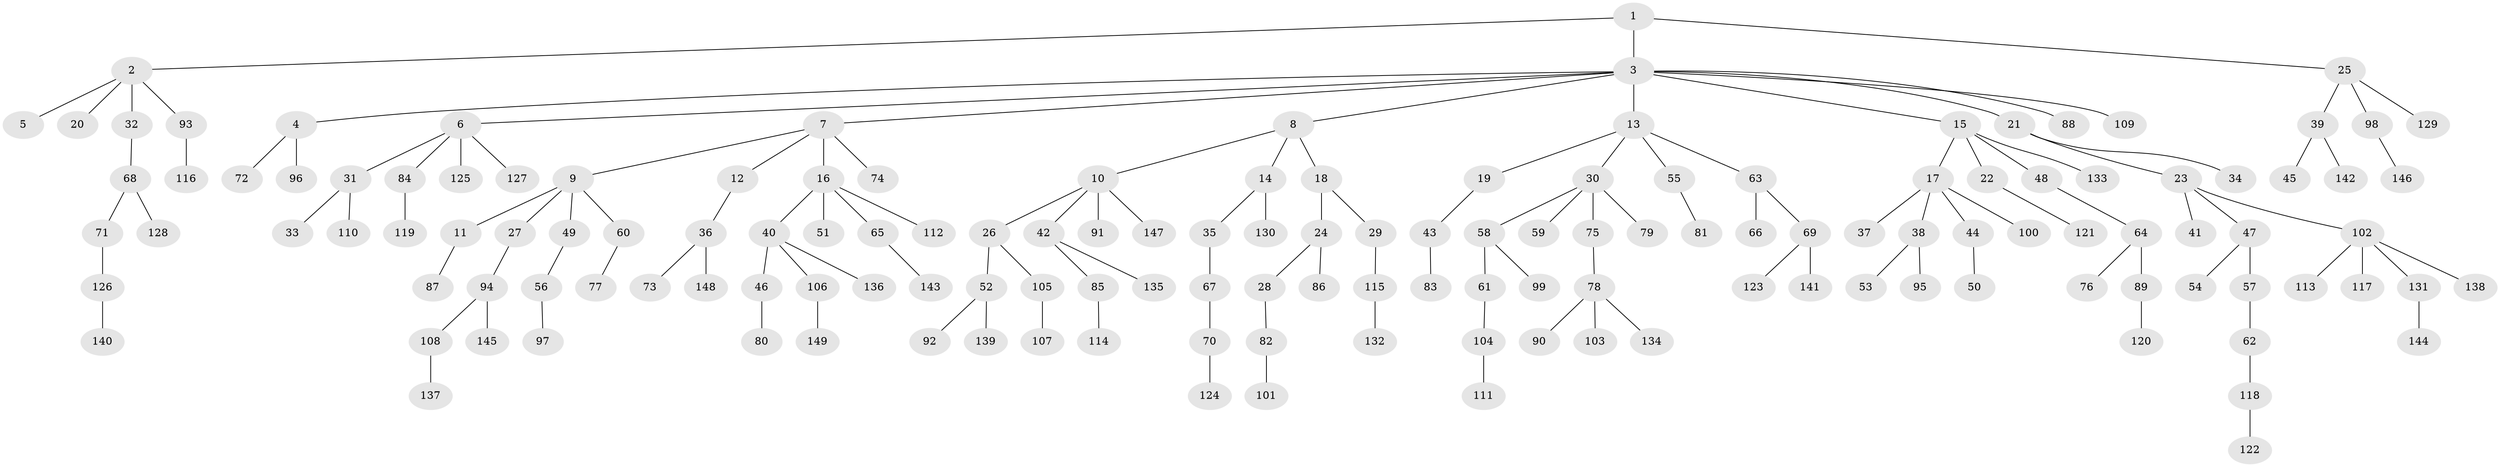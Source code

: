 // Generated by graph-tools (version 1.1) at 2025/50/03/09/25 03:50:22]
// undirected, 149 vertices, 148 edges
graph export_dot {
graph [start="1"]
  node [color=gray90,style=filled];
  1;
  2;
  3;
  4;
  5;
  6;
  7;
  8;
  9;
  10;
  11;
  12;
  13;
  14;
  15;
  16;
  17;
  18;
  19;
  20;
  21;
  22;
  23;
  24;
  25;
  26;
  27;
  28;
  29;
  30;
  31;
  32;
  33;
  34;
  35;
  36;
  37;
  38;
  39;
  40;
  41;
  42;
  43;
  44;
  45;
  46;
  47;
  48;
  49;
  50;
  51;
  52;
  53;
  54;
  55;
  56;
  57;
  58;
  59;
  60;
  61;
  62;
  63;
  64;
  65;
  66;
  67;
  68;
  69;
  70;
  71;
  72;
  73;
  74;
  75;
  76;
  77;
  78;
  79;
  80;
  81;
  82;
  83;
  84;
  85;
  86;
  87;
  88;
  89;
  90;
  91;
  92;
  93;
  94;
  95;
  96;
  97;
  98;
  99;
  100;
  101;
  102;
  103;
  104;
  105;
  106;
  107;
  108;
  109;
  110;
  111;
  112;
  113;
  114;
  115;
  116;
  117;
  118;
  119;
  120;
  121;
  122;
  123;
  124;
  125;
  126;
  127;
  128;
  129;
  130;
  131;
  132;
  133;
  134;
  135;
  136;
  137;
  138;
  139;
  140;
  141;
  142;
  143;
  144;
  145;
  146;
  147;
  148;
  149;
  1 -- 2;
  1 -- 3;
  1 -- 25;
  2 -- 5;
  2 -- 20;
  2 -- 32;
  2 -- 93;
  3 -- 4;
  3 -- 6;
  3 -- 7;
  3 -- 8;
  3 -- 13;
  3 -- 15;
  3 -- 21;
  3 -- 88;
  3 -- 109;
  4 -- 72;
  4 -- 96;
  6 -- 31;
  6 -- 84;
  6 -- 125;
  6 -- 127;
  7 -- 9;
  7 -- 12;
  7 -- 16;
  7 -- 74;
  8 -- 10;
  8 -- 14;
  8 -- 18;
  9 -- 11;
  9 -- 27;
  9 -- 49;
  9 -- 60;
  10 -- 26;
  10 -- 42;
  10 -- 91;
  10 -- 147;
  11 -- 87;
  12 -- 36;
  13 -- 19;
  13 -- 30;
  13 -- 55;
  13 -- 63;
  14 -- 35;
  14 -- 130;
  15 -- 17;
  15 -- 22;
  15 -- 48;
  15 -- 133;
  16 -- 40;
  16 -- 51;
  16 -- 65;
  16 -- 112;
  17 -- 37;
  17 -- 38;
  17 -- 44;
  17 -- 100;
  18 -- 24;
  18 -- 29;
  19 -- 43;
  21 -- 23;
  21 -- 34;
  22 -- 121;
  23 -- 41;
  23 -- 47;
  23 -- 102;
  24 -- 28;
  24 -- 86;
  25 -- 39;
  25 -- 98;
  25 -- 129;
  26 -- 52;
  26 -- 105;
  27 -- 94;
  28 -- 82;
  29 -- 115;
  30 -- 58;
  30 -- 59;
  30 -- 75;
  30 -- 79;
  31 -- 33;
  31 -- 110;
  32 -- 68;
  35 -- 67;
  36 -- 73;
  36 -- 148;
  38 -- 53;
  38 -- 95;
  39 -- 45;
  39 -- 142;
  40 -- 46;
  40 -- 106;
  40 -- 136;
  42 -- 85;
  42 -- 135;
  43 -- 83;
  44 -- 50;
  46 -- 80;
  47 -- 54;
  47 -- 57;
  48 -- 64;
  49 -- 56;
  52 -- 92;
  52 -- 139;
  55 -- 81;
  56 -- 97;
  57 -- 62;
  58 -- 61;
  58 -- 99;
  60 -- 77;
  61 -- 104;
  62 -- 118;
  63 -- 66;
  63 -- 69;
  64 -- 76;
  64 -- 89;
  65 -- 143;
  67 -- 70;
  68 -- 71;
  68 -- 128;
  69 -- 123;
  69 -- 141;
  70 -- 124;
  71 -- 126;
  75 -- 78;
  78 -- 90;
  78 -- 103;
  78 -- 134;
  82 -- 101;
  84 -- 119;
  85 -- 114;
  89 -- 120;
  93 -- 116;
  94 -- 108;
  94 -- 145;
  98 -- 146;
  102 -- 113;
  102 -- 117;
  102 -- 131;
  102 -- 138;
  104 -- 111;
  105 -- 107;
  106 -- 149;
  108 -- 137;
  115 -- 132;
  118 -- 122;
  126 -- 140;
  131 -- 144;
}
